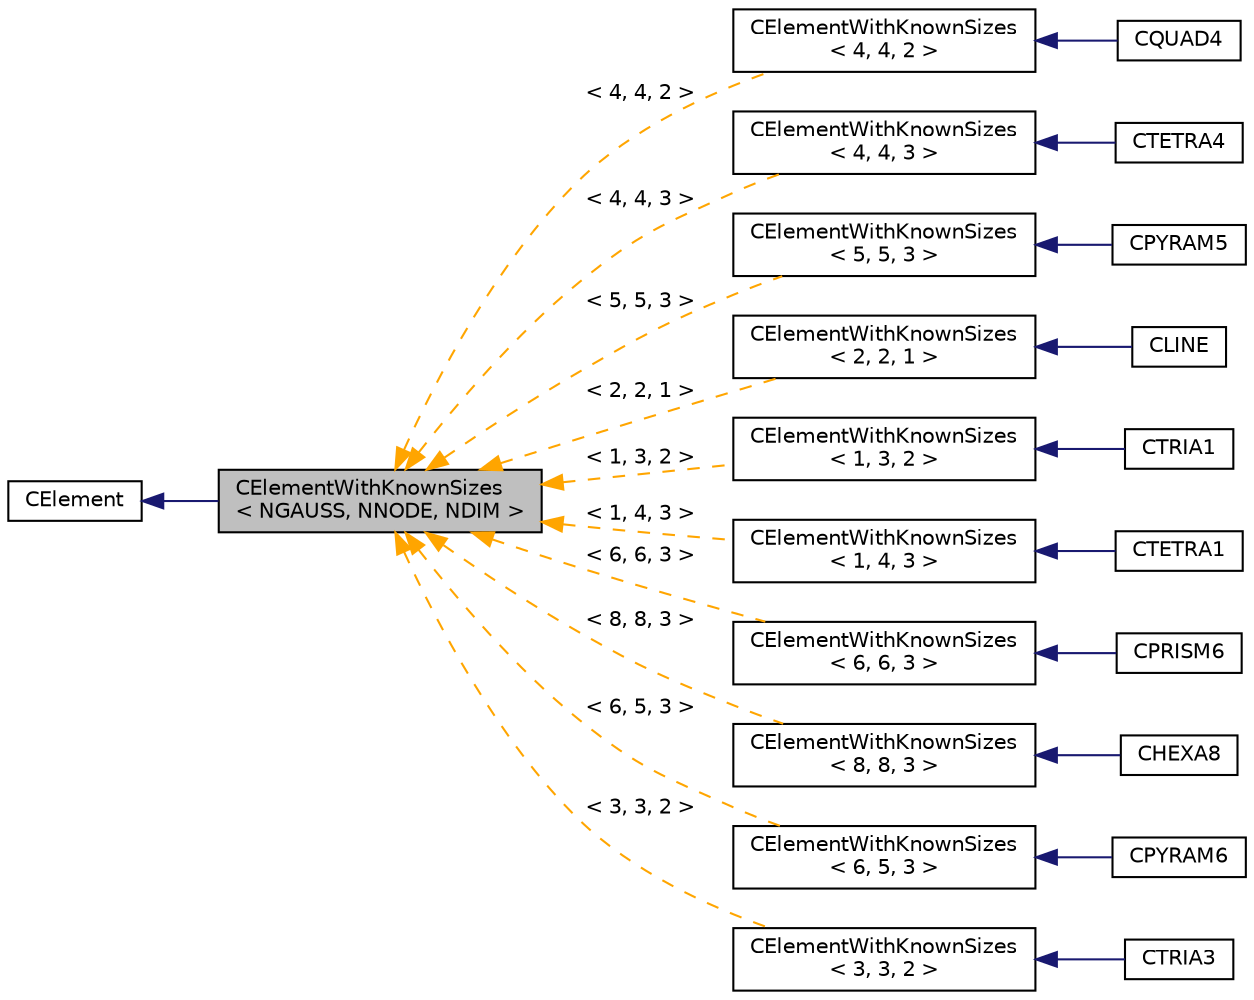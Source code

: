 digraph "CElementWithKnownSizes&lt; NGAUSS, NNODE, NDIM &gt;"
{
 // LATEX_PDF_SIZE
  edge [fontname="Helvetica",fontsize="10",labelfontname="Helvetica",labelfontsize="10"];
  node [fontname="Helvetica",fontsize="10",shape=record];
  rankdir="LR";
  Node1 [label="CElementWithKnownSizes\l\< NGAUSS, NNODE, NDIM \>",height=0.2,width=0.4,color="black", fillcolor="grey75", style="filled", fontcolor="black",tooltip="Templated class to implement the computation of gradients for specific element sizes."];
  Node2 -> Node1 [dir="back",color="midnightblue",fontsize="10",style="solid",fontname="Helvetica"];
  Node2 [label="CElement",height=0.2,width=0.4,color="black", fillcolor="white", style="filled",URL="$classCElement.html",tooltip="Abstract class for defining finite elements."];
  Node1 -> Node3 [dir="back",color="orange",fontsize="10",style="dashed",label=" \< 4, 4, 2 \>" ,fontname="Helvetica"];
  Node3 [label="CElementWithKnownSizes\l\< 4, 4, 2 \>",height=0.2,width=0.4,color="black", fillcolor="white", style="filled",URL="$classCElementWithKnownSizes.html",tooltip=" "];
  Node3 -> Node4 [dir="back",color="midnightblue",fontsize="10",style="solid",fontname="Helvetica"];
  Node4 [label="CQUAD4",height=0.2,width=0.4,color="black", fillcolor="white", style="filled",URL="$classCQUAD4.html",tooltip="Quadrilateral element with 4 Gauss Points."];
  Node1 -> Node5 [dir="back",color="orange",fontsize="10",style="dashed",label=" \< 4, 4, 3 \>" ,fontname="Helvetica"];
  Node5 [label="CElementWithKnownSizes\l\< 4, 4, 3 \>",height=0.2,width=0.4,color="black", fillcolor="white", style="filled",URL="$classCElementWithKnownSizes.html",tooltip=" "];
  Node5 -> Node6 [dir="back",color="midnightblue",fontsize="10",style="solid",fontname="Helvetica"];
  Node6 [label="CTETRA4",height=0.2,width=0.4,color="black", fillcolor="white", style="filled",URL="$classCTETRA4.html",tooltip="Tetrahedral element with 4 Gauss Points."];
  Node1 -> Node7 [dir="back",color="orange",fontsize="10",style="dashed",label=" \< 5, 5, 3 \>" ,fontname="Helvetica"];
  Node7 [label="CElementWithKnownSizes\l\< 5, 5, 3 \>",height=0.2,width=0.4,color="black", fillcolor="white", style="filled",URL="$classCElementWithKnownSizes.html",tooltip=" "];
  Node7 -> Node8 [dir="back",color="midnightblue",fontsize="10",style="solid",fontname="Helvetica"];
  Node8 [label="CPYRAM5",height=0.2,width=0.4,color="black", fillcolor="white", style="filled",URL="$classCPYRAM5.html",tooltip="Pyramid element with 5 Gauss Points."];
  Node1 -> Node9 [dir="back",color="orange",fontsize="10",style="dashed",label=" \< 2, 2, 1 \>" ,fontname="Helvetica"];
  Node9 [label="CElementWithKnownSizes\l\< 2, 2, 1 \>",height=0.2,width=0.4,color="black", fillcolor="white", style="filled",URL="$classCElementWithKnownSizes.html",tooltip=" "];
  Node9 -> Node10 [dir="back",color="midnightblue",fontsize="10",style="solid",fontname="Helvetica"];
  Node10 [label="CLINE",height=0.2,width=0.4,color="black", fillcolor="white", style="filled",URL="$classCLINE.html",tooltip="Line element with 2 Gauss Points."];
  Node1 -> Node11 [dir="back",color="orange",fontsize="10",style="dashed",label=" \< 1, 3, 2 \>" ,fontname="Helvetica"];
  Node11 [label="CElementWithKnownSizes\l\< 1, 3, 2 \>",height=0.2,width=0.4,color="black", fillcolor="white", style="filled",URL="$classCElementWithKnownSizes.html",tooltip=" "];
  Node11 -> Node12 [dir="back",color="midnightblue",fontsize="10",style="solid",fontname="Helvetica"];
  Node12 [label="CTRIA1",height=0.2,width=0.4,color="black", fillcolor="white", style="filled",URL="$classCTRIA1.html",tooltip="Tria element with 1 Gauss Points."];
  Node1 -> Node13 [dir="back",color="orange",fontsize="10",style="dashed",label=" \< 1, 4, 3 \>" ,fontname="Helvetica"];
  Node13 [label="CElementWithKnownSizes\l\< 1, 4, 3 \>",height=0.2,width=0.4,color="black", fillcolor="white", style="filled",URL="$classCElementWithKnownSizes.html",tooltip=" "];
  Node13 -> Node14 [dir="back",color="midnightblue",fontsize="10",style="solid",fontname="Helvetica"];
  Node14 [label="CTETRA1",height=0.2,width=0.4,color="black", fillcolor="white", style="filled",URL="$classCTETRA1.html",tooltip="Tetrahedral element with 1 Gauss Point."];
  Node1 -> Node15 [dir="back",color="orange",fontsize="10",style="dashed",label=" \< 6, 6, 3 \>" ,fontname="Helvetica"];
  Node15 [label="CElementWithKnownSizes\l\< 6, 6, 3 \>",height=0.2,width=0.4,color="black", fillcolor="white", style="filled",URL="$classCElementWithKnownSizes.html",tooltip=" "];
  Node15 -> Node16 [dir="back",color="midnightblue",fontsize="10",style="solid",fontname="Helvetica"];
  Node16 [label="CPRISM6",height=0.2,width=0.4,color="black", fillcolor="white", style="filled",URL="$classCPRISM6.html",tooltip="Prism element with 6 Gauss Points."];
  Node1 -> Node17 [dir="back",color="orange",fontsize="10",style="dashed",label=" \< 8, 8, 3 \>" ,fontname="Helvetica"];
  Node17 [label="CElementWithKnownSizes\l\< 8, 8, 3 \>",height=0.2,width=0.4,color="black", fillcolor="white", style="filled",URL="$classCElementWithKnownSizes.html",tooltip=" "];
  Node17 -> Node18 [dir="back",color="midnightblue",fontsize="10",style="solid",fontname="Helvetica"];
  Node18 [label="CHEXA8",height=0.2,width=0.4,color="black", fillcolor="white", style="filled",URL="$classCHEXA8.html",tooltip="Hexahedral element with 8 Gauss Points."];
  Node1 -> Node19 [dir="back",color="orange",fontsize="10",style="dashed",label=" \< 6, 5, 3 \>" ,fontname="Helvetica"];
  Node19 [label="CElementWithKnownSizes\l\< 6, 5, 3 \>",height=0.2,width=0.4,color="black", fillcolor="white", style="filled",URL="$classCElementWithKnownSizes.html",tooltip=" "];
  Node19 -> Node20 [dir="back",color="midnightblue",fontsize="10",style="solid",fontname="Helvetica"];
  Node20 [label="CPYRAM6",height=0.2,width=0.4,color="black", fillcolor="white", style="filled",URL="$classCPYRAM6.html",tooltip="Pyramid element with 6 Gauss Points."];
  Node1 -> Node21 [dir="back",color="orange",fontsize="10",style="dashed",label=" \< 3, 3, 2 \>" ,fontname="Helvetica"];
  Node21 [label="CElementWithKnownSizes\l\< 3, 3, 2 \>",height=0.2,width=0.4,color="black", fillcolor="white", style="filled",URL="$classCElementWithKnownSizes.html",tooltip=" "];
  Node21 -> Node22 [dir="back",color="midnightblue",fontsize="10",style="solid",fontname="Helvetica"];
  Node22 [label="CTRIA3",height=0.2,width=0.4,color="black", fillcolor="white", style="filled",URL="$classCTRIA3.html",tooltip="Tria element with 3 Gauss Points."];
}
